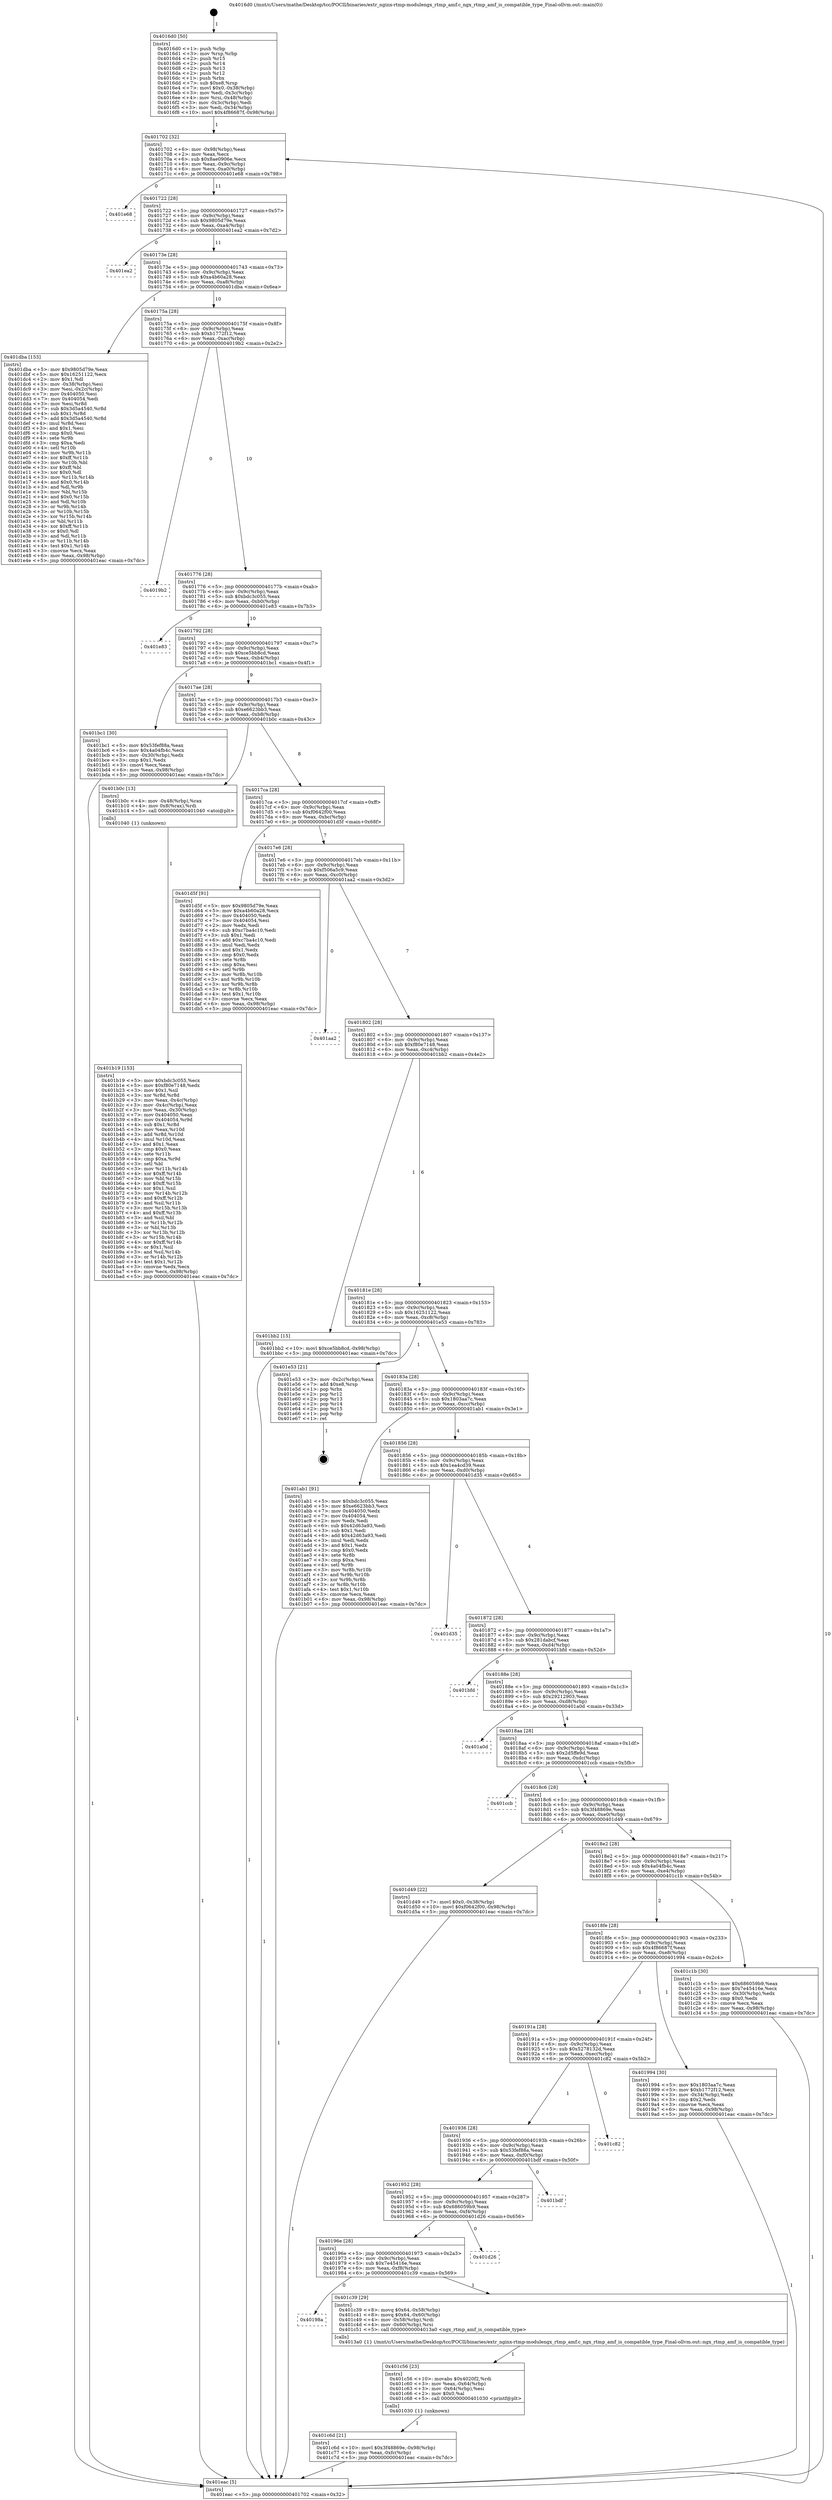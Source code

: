 digraph "0x4016d0" {
  label = "0x4016d0 (/mnt/c/Users/mathe/Desktop/tcc/POCII/binaries/extr_nginx-rtmp-modulengx_rtmp_amf.c_ngx_rtmp_amf_is_compatible_type_Final-ollvm.out::main(0))"
  labelloc = "t"
  node[shape=record]

  Entry [label="",width=0.3,height=0.3,shape=circle,fillcolor=black,style=filled]
  "0x401702" [label="{
     0x401702 [32]\l
     | [instrs]\l
     &nbsp;&nbsp;0x401702 \<+6\>: mov -0x98(%rbp),%eax\l
     &nbsp;&nbsp;0x401708 \<+2\>: mov %eax,%ecx\l
     &nbsp;&nbsp;0x40170a \<+6\>: sub $0x8ae0906e,%ecx\l
     &nbsp;&nbsp;0x401710 \<+6\>: mov %eax,-0x9c(%rbp)\l
     &nbsp;&nbsp;0x401716 \<+6\>: mov %ecx,-0xa0(%rbp)\l
     &nbsp;&nbsp;0x40171c \<+6\>: je 0000000000401e68 \<main+0x798\>\l
  }"]
  "0x401e68" [label="{
     0x401e68\l
  }", style=dashed]
  "0x401722" [label="{
     0x401722 [28]\l
     | [instrs]\l
     &nbsp;&nbsp;0x401722 \<+5\>: jmp 0000000000401727 \<main+0x57\>\l
     &nbsp;&nbsp;0x401727 \<+6\>: mov -0x9c(%rbp),%eax\l
     &nbsp;&nbsp;0x40172d \<+5\>: sub $0x9805d79e,%eax\l
     &nbsp;&nbsp;0x401732 \<+6\>: mov %eax,-0xa4(%rbp)\l
     &nbsp;&nbsp;0x401738 \<+6\>: je 0000000000401ea2 \<main+0x7d2\>\l
  }"]
  Exit [label="",width=0.3,height=0.3,shape=circle,fillcolor=black,style=filled,peripheries=2]
  "0x401ea2" [label="{
     0x401ea2\l
  }", style=dashed]
  "0x40173e" [label="{
     0x40173e [28]\l
     | [instrs]\l
     &nbsp;&nbsp;0x40173e \<+5\>: jmp 0000000000401743 \<main+0x73\>\l
     &nbsp;&nbsp;0x401743 \<+6\>: mov -0x9c(%rbp),%eax\l
     &nbsp;&nbsp;0x401749 \<+5\>: sub $0xa4b60a28,%eax\l
     &nbsp;&nbsp;0x40174e \<+6\>: mov %eax,-0xa8(%rbp)\l
     &nbsp;&nbsp;0x401754 \<+6\>: je 0000000000401dba \<main+0x6ea\>\l
  }"]
  "0x401c6d" [label="{
     0x401c6d [21]\l
     | [instrs]\l
     &nbsp;&nbsp;0x401c6d \<+10\>: movl $0x3f48869e,-0x98(%rbp)\l
     &nbsp;&nbsp;0x401c77 \<+6\>: mov %eax,-0xfc(%rbp)\l
     &nbsp;&nbsp;0x401c7d \<+5\>: jmp 0000000000401eac \<main+0x7dc\>\l
  }"]
  "0x401dba" [label="{
     0x401dba [153]\l
     | [instrs]\l
     &nbsp;&nbsp;0x401dba \<+5\>: mov $0x9805d79e,%eax\l
     &nbsp;&nbsp;0x401dbf \<+5\>: mov $0x16251122,%ecx\l
     &nbsp;&nbsp;0x401dc4 \<+2\>: mov $0x1,%dl\l
     &nbsp;&nbsp;0x401dc6 \<+3\>: mov -0x38(%rbp),%esi\l
     &nbsp;&nbsp;0x401dc9 \<+3\>: mov %esi,-0x2c(%rbp)\l
     &nbsp;&nbsp;0x401dcc \<+7\>: mov 0x404050,%esi\l
     &nbsp;&nbsp;0x401dd3 \<+7\>: mov 0x404054,%edi\l
     &nbsp;&nbsp;0x401dda \<+3\>: mov %esi,%r8d\l
     &nbsp;&nbsp;0x401ddd \<+7\>: sub $0x3d5a4540,%r8d\l
     &nbsp;&nbsp;0x401de4 \<+4\>: sub $0x1,%r8d\l
     &nbsp;&nbsp;0x401de8 \<+7\>: add $0x3d5a4540,%r8d\l
     &nbsp;&nbsp;0x401def \<+4\>: imul %r8d,%esi\l
     &nbsp;&nbsp;0x401df3 \<+3\>: and $0x1,%esi\l
     &nbsp;&nbsp;0x401df6 \<+3\>: cmp $0x0,%esi\l
     &nbsp;&nbsp;0x401df9 \<+4\>: sete %r9b\l
     &nbsp;&nbsp;0x401dfd \<+3\>: cmp $0xa,%edi\l
     &nbsp;&nbsp;0x401e00 \<+4\>: setl %r10b\l
     &nbsp;&nbsp;0x401e04 \<+3\>: mov %r9b,%r11b\l
     &nbsp;&nbsp;0x401e07 \<+4\>: xor $0xff,%r11b\l
     &nbsp;&nbsp;0x401e0b \<+3\>: mov %r10b,%bl\l
     &nbsp;&nbsp;0x401e0e \<+3\>: xor $0xff,%bl\l
     &nbsp;&nbsp;0x401e11 \<+3\>: xor $0x0,%dl\l
     &nbsp;&nbsp;0x401e14 \<+3\>: mov %r11b,%r14b\l
     &nbsp;&nbsp;0x401e17 \<+4\>: and $0x0,%r14b\l
     &nbsp;&nbsp;0x401e1b \<+3\>: and %dl,%r9b\l
     &nbsp;&nbsp;0x401e1e \<+3\>: mov %bl,%r15b\l
     &nbsp;&nbsp;0x401e21 \<+4\>: and $0x0,%r15b\l
     &nbsp;&nbsp;0x401e25 \<+3\>: and %dl,%r10b\l
     &nbsp;&nbsp;0x401e28 \<+3\>: or %r9b,%r14b\l
     &nbsp;&nbsp;0x401e2b \<+3\>: or %r10b,%r15b\l
     &nbsp;&nbsp;0x401e2e \<+3\>: xor %r15b,%r14b\l
     &nbsp;&nbsp;0x401e31 \<+3\>: or %bl,%r11b\l
     &nbsp;&nbsp;0x401e34 \<+4\>: xor $0xff,%r11b\l
     &nbsp;&nbsp;0x401e38 \<+3\>: or $0x0,%dl\l
     &nbsp;&nbsp;0x401e3b \<+3\>: and %dl,%r11b\l
     &nbsp;&nbsp;0x401e3e \<+3\>: or %r11b,%r14b\l
     &nbsp;&nbsp;0x401e41 \<+4\>: test $0x1,%r14b\l
     &nbsp;&nbsp;0x401e45 \<+3\>: cmovne %ecx,%eax\l
     &nbsp;&nbsp;0x401e48 \<+6\>: mov %eax,-0x98(%rbp)\l
     &nbsp;&nbsp;0x401e4e \<+5\>: jmp 0000000000401eac \<main+0x7dc\>\l
  }"]
  "0x40175a" [label="{
     0x40175a [28]\l
     | [instrs]\l
     &nbsp;&nbsp;0x40175a \<+5\>: jmp 000000000040175f \<main+0x8f\>\l
     &nbsp;&nbsp;0x40175f \<+6\>: mov -0x9c(%rbp),%eax\l
     &nbsp;&nbsp;0x401765 \<+5\>: sub $0xb1772f12,%eax\l
     &nbsp;&nbsp;0x40176a \<+6\>: mov %eax,-0xac(%rbp)\l
     &nbsp;&nbsp;0x401770 \<+6\>: je 00000000004019b2 \<main+0x2e2\>\l
  }"]
  "0x401c56" [label="{
     0x401c56 [23]\l
     | [instrs]\l
     &nbsp;&nbsp;0x401c56 \<+10\>: movabs $0x4020f2,%rdi\l
     &nbsp;&nbsp;0x401c60 \<+3\>: mov %eax,-0x64(%rbp)\l
     &nbsp;&nbsp;0x401c63 \<+3\>: mov -0x64(%rbp),%esi\l
     &nbsp;&nbsp;0x401c66 \<+2\>: mov $0x0,%al\l
     &nbsp;&nbsp;0x401c68 \<+5\>: call 0000000000401030 \<printf@plt\>\l
     | [calls]\l
     &nbsp;&nbsp;0x401030 \{1\} (unknown)\l
  }"]
  "0x4019b2" [label="{
     0x4019b2\l
  }", style=dashed]
  "0x401776" [label="{
     0x401776 [28]\l
     | [instrs]\l
     &nbsp;&nbsp;0x401776 \<+5\>: jmp 000000000040177b \<main+0xab\>\l
     &nbsp;&nbsp;0x40177b \<+6\>: mov -0x9c(%rbp),%eax\l
     &nbsp;&nbsp;0x401781 \<+5\>: sub $0xbdc3c055,%eax\l
     &nbsp;&nbsp;0x401786 \<+6\>: mov %eax,-0xb0(%rbp)\l
     &nbsp;&nbsp;0x40178c \<+6\>: je 0000000000401e83 \<main+0x7b3\>\l
  }"]
  "0x40198a" [label="{
     0x40198a\l
  }", style=dashed]
  "0x401e83" [label="{
     0x401e83\l
  }", style=dashed]
  "0x401792" [label="{
     0x401792 [28]\l
     | [instrs]\l
     &nbsp;&nbsp;0x401792 \<+5\>: jmp 0000000000401797 \<main+0xc7\>\l
     &nbsp;&nbsp;0x401797 \<+6\>: mov -0x9c(%rbp),%eax\l
     &nbsp;&nbsp;0x40179d \<+5\>: sub $0xce5bb8cd,%eax\l
     &nbsp;&nbsp;0x4017a2 \<+6\>: mov %eax,-0xb4(%rbp)\l
     &nbsp;&nbsp;0x4017a8 \<+6\>: je 0000000000401bc1 \<main+0x4f1\>\l
  }"]
  "0x401c39" [label="{
     0x401c39 [29]\l
     | [instrs]\l
     &nbsp;&nbsp;0x401c39 \<+8\>: movq $0x64,-0x58(%rbp)\l
     &nbsp;&nbsp;0x401c41 \<+8\>: movq $0x64,-0x60(%rbp)\l
     &nbsp;&nbsp;0x401c49 \<+4\>: mov -0x58(%rbp),%rdi\l
     &nbsp;&nbsp;0x401c4d \<+4\>: mov -0x60(%rbp),%rsi\l
     &nbsp;&nbsp;0x401c51 \<+5\>: call 00000000004013a0 \<ngx_rtmp_amf_is_compatible_type\>\l
     | [calls]\l
     &nbsp;&nbsp;0x4013a0 \{1\} (/mnt/c/Users/mathe/Desktop/tcc/POCII/binaries/extr_nginx-rtmp-modulengx_rtmp_amf.c_ngx_rtmp_amf_is_compatible_type_Final-ollvm.out::ngx_rtmp_amf_is_compatible_type)\l
  }"]
  "0x401bc1" [label="{
     0x401bc1 [30]\l
     | [instrs]\l
     &nbsp;&nbsp;0x401bc1 \<+5\>: mov $0x53fef88a,%eax\l
     &nbsp;&nbsp;0x401bc6 \<+5\>: mov $0x4a04fb4c,%ecx\l
     &nbsp;&nbsp;0x401bcb \<+3\>: mov -0x30(%rbp),%edx\l
     &nbsp;&nbsp;0x401bce \<+3\>: cmp $0x1,%edx\l
     &nbsp;&nbsp;0x401bd1 \<+3\>: cmovl %ecx,%eax\l
     &nbsp;&nbsp;0x401bd4 \<+6\>: mov %eax,-0x98(%rbp)\l
     &nbsp;&nbsp;0x401bda \<+5\>: jmp 0000000000401eac \<main+0x7dc\>\l
  }"]
  "0x4017ae" [label="{
     0x4017ae [28]\l
     | [instrs]\l
     &nbsp;&nbsp;0x4017ae \<+5\>: jmp 00000000004017b3 \<main+0xe3\>\l
     &nbsp;&nbsp;0x4017b3 \<+6\>: mov -0x9c(%rbp),%eax\l
     &nbsp;&nbsp;0x4017b9 \<+5\>: sub $0xe6623bb3,%eax\l
     &nbsp;&nbsp;0x4017be \<+6\>: mov %eax,-0xb8(%rbp)\l
     &nbsp;&nbsp;0x4017c4 \<+6\>: je 0000000000401b0c \<main+0x43c\>\l
  }"]
  "0x40196e" [label="{
     0x40196e [28]\l
     | [instrs]\l
     &nbsp;&nbsp;0x40196e \<+5\>: jmp 0000000000401973 \<main+0x2a3\>\l
     &nbsp;&nbsp;0x401973 \<+6\>: mov -0x9c(%rbp),%eax\l
     &nbsp;&nbsp;0x401979 \<+5\>: sub $0x7e45416e,%eax\l
     &nbsp;&nbsp;0x40197e \<+6\>: mov %eax,-0xf8(%rbp)\l
     &nbsp;&nbsp;0x401984 \<+6\>: je 0000000000401c39 \<main+0x569\>\l
  }"]
  "0x401b0c" [label="{
     0x401b0c [13]\l
     | [instrs]\l
     &nbsp;&nbsp;0x401b0c \<+4\>: mov -0x48(%rbp),%rax\l
     &nbsp;&nbsp;0x401b10 \<+4\>: mov 0x8(%rax),%rdi\l
     &nbsp;&nbsp;0x401b14 \<+5\>: call 0000000000401040 \<atoi@plt\>\l
     | [calls]\l
     &nbsp;&nbsp;0x401040 \{1\} (unknown)\l
  }"]
  "0x4017ca" [label="{
     0x4017ca [28]\l
     | [instrs]\l
     &nbsp;&nbsp;0x4017ca \<+5\>: jmp 00000000004017cf \<main+0xff\>\l
     &nbsp;&nbsp;0x4017cf \<+6\>: mov -0x9c(%rbp),%eax\l
     &nbsp;&nbsp;0x4017d5 \<+5\>: sub $0xf0642f00,%eax\l
     &nbsp;&nbsp;0x4017da \<+6\>: mov %eax,-0xbc(%rbp)\l
     &nbsp;&nbsp;0x4017e0 \<+6\>: je 0000000000401d5f \<main+0x68f\>\l
  }"]
  "0x401d26" [label="{
     0x401d26\l
  }", style=dashed]
  "0x401d5f" [label="{
     0x401d5f [91]\l
     | [instrs]\l
     &nbsp;&nbsp;0x401d5f \<+5\>: mov $0x9805d79e,%eax\l
     &nbsp;&nbsp;0x401d64 \<+5\>: mov $0xa4b60a28,%ecx\l
     &nbsp;&nbsp;0x401d69 \<+7\>: mov 0x404050,%edx\l
     &nbsp;&nbsp;0x401d70 \<+7\>: mov 0x404054,%esi\l
     &nbsp;&nbsp;0x401d77 \<+2\>: mov %edx,%edi\l
     &nbsp;&nbsp;0x401d79 \<+6\>: sub $0xc7ba4c10,%edi\l
     &nbsp;&nbsp;0x401d7f \<+3\>: sub $0x1,%edi\l
     &nbsp;&nbsp;0x401d82 \<+6\>: add $0xc7ba4c10,%edi\l
     &nbsp;&nbsp;0x401d88 \<+3\>: imul %edi,%edx\l
     &nbsp;&nbsp;0x401d8b \<+3\>: and $0x1,%edx\l
     &nbsp;&nbsp;0x401d8e \<+3\>: cmp $0x0,%edx\l
     &nbsp;&nbsp;0x401d91 \<+4\>: sete %r8b\l
     &nbsp;&nbsp;0x401d95 \<+3\>: cmp $0xa,%esi\l
     &nbsp;&nbsp;0x401d98 \<+4\>: setl %r9b\l
     &nbsp;&nbsp;0x401d9c \<+3\>: mov %r8b,%r10b\l
     &nbsp;&nbsp;0x401d9f \<+3\>: and %r9b,%r10b\l
     &nbsp;&nbsp;0x401da2 \<+3\>: xor %r9b,%r8b\l
     &nbsp;&nbsp;0x401da5 \<+3\>: or %r8b,%r10b\l
     &nbsp;&nbsp;0x401da8 \<+4\>: test $0x1,%r10b\l
     &nbsp;&nbsp;0x401dac \<+3\>: cmovne %ecx,%eax\l
     &nbsp;&nbsp;0x401daf \<+6\>: mov %eax,-0x98(%rbp)\l
     &nbsp;&nbsp;0x401db5 \<+5\>: jmp 0000000000401eac \<main+0x7dc\>\l
  }"]
  "0x4017e6" [label="{
     0x4017e6 [28]\l
     | [instrs]\l
     &nbsp;&nbsp;0x4017e6 \<+5\>: jmp 00000000004017eb \<main+0x11b\>\l
     &nbsp;&nbsp;0x4017eb \<+6\>: mov -0x9c(%rbp),%eax\l
     &nbsp;&nbsp;0x4017f1 \<+5\>: sub $0xf506a5c9,%eax\l
     &nbsp;&nbsp;0x4017f6 \<+6\>: mov %eax,-0xc0(%rbp)\l
     &nbsp;&nbsp;0x4017fc \<+6\>: je 0000000000401aa2 \<main+0x3d2\>\l
  }"]
  "0x401952" [label="{
     0x401952 [28]\l
     | [instrs]\l
     &nbsp;&nbsp;0x401952 \<+5\>: jmp 0000000000401957 \<main+0x287\>\l
     &nbsp;&nbsp;0x401957 \<+6\>: mov -0x9c(%rbp),%eax\l
     &nbsp;&nbsp;0x40195d \<+5\>: sub $0x686059b9,%eax\l
     &nbsp;&nbsp;0x401962 \<+6\>: mov %eax,-0xf4(%rbp)\l
     &nbsp;&nbsp;0x401968 \<+6\>: je 0000000000401d26 \<main+0x656\>\l
  }"]
  "0x401aa2" [label="{
     0x401aa2\l
  }", style=dashed]
  "0x401802" [label="{
     0x401802 [28]\l
     | [instrs]\l
     &nbsp;&nbsp;0x401802 \<+5\>: jmp 0000000000401807 \<main+0x137\>\l
     &nbsp;&nbsp;0x401807 \<+6\>: mov -0x9c(%rbp),%eax\l
     &nbsp;&nbsp;0x40180d \<+5\>: sub $0xf80e7148,%eax\l
     &nbsp;&nbsp;0x401812 \<+6\>: mov %eax,-0xc4(%rbp)\l
     &nbsp;&nbsp;0x401818 \<+6\>: je 0000000000401bb2 \<main+0x4e2\>\l
  }"]
  "0x401bdf" [label="{
     0x401bdf\l
  }", style=dashed]
  "0x401bb2" [label="{
     0x401bb2 [15]\l
     | [instrs]\l
     &nbsp;&nbsp;0x401bb2 \<+10\>: movl $0xce5bb8cd,-0x98(%rbp)\l
     &nbsp;&nbsp;0x401bbc \<+5\>: jmp 0000000000401eac \<main+0x7dc\>\l
  }"]
  "0x40181e" [label="{
     0x40181e [28]\l
     | [instrs]\l
     &nbsp;&nbsp;0x40181e \<+5\>: jmp 0000000000401823 \<main+0x153\>\l
     &nbsp;&nbsp;0x401823 \<+6\>: mov -0x9c(%rbp),%eax\l
     &nbsp;&nbsp;0x401829 \<+5\>: sub $0x16251122,%eax\l
     &nbsp;&nbsp;0x40182e \<+6\>: mov %eax,-0xc8(%rbp)\l
     &nbsp;&nbsp;0x401834 \<+6\>: je 0000000000401e53 \<main+0x783\>\l
  }"]
  "0x401936" [label="{
     0x401936 [28]\l
     | [instrs]\l
     &nbsp;&nbsp;0x401936 \<+5\>: jmp 000000000040193b \<main+0x26b\>\l
     &nbsp;&nbsp;0x40193b \<+6\>: mov -0x9c(%rbp),%eax\l
     &nbsp;&nbsp;0x401941 \<+5\>: sub $0x53fef88a,%eax\l
     &nbsp;&nbsp;0x401946 \<+6\>: mov %eax,-0xf0(%rbp)\l
     &nbsp;&nbsp;0x40194c \<+6\>: je 0000000000401bdf \<main+0x50f\>\l
  }"]
  "0x401e53" [label="{
     0x401e53 [21]\l
     | [instrs]\l
     &nbsp;&nbsp;0x401e53 \<+3\>: mov -0x2c(%rbp),%eax\l
     &nbsp;&nbsp;0x401e56 \<+7\>: add $0xe8,%rsp\l
     &nbsp;&nbsp;0x401e5d \<+1\>: pop %rbx\l
     &nbsp;&nbsp;0x401e5e \<+2\>: pop %r12\l
     &nbsp;&nbsp;0x401e60 \<+2\>: pop %r13\l
     &nbsp;&nbsp;0x401e62 \<+2\>: pop %r14\l
     &nbsp;&nbsp;0x401e64 \<+2\>: pop %r15\l
     &nbsp;&nbsp;0x401e66 \<+1\>: pop %rbp\l
     &nbsp;&nbsp;0x401e67 \<+1\>: ret\l
  }"]
  "0x40183a" [label="{
     0x40183a [28]\l
     | [instrs]\l
     &nbsp;&nbsp;0x40183a \<+5\>: jmp 000000000040183f \<main+0x16f\>\l
     &nbsp;&nbsp;0x40183f \<+6\>: mov -0x9c(%rbp),%eax\l
     &nbsp;&nbsp;0x401845 \<+5\>: sub $0x1803aa7c,%eax\l
     &nbsp;&nbsp;0x40184a \<+6\>: mov %eax,-0xcc(%rbp)\l
     &nbsp;&nbsp;0x401850 \<+6\>: je 0000000000401ab1 \<main+0x3e1\>\l
  }"]
  "0x401c82" [label="{
     0x401c82\l
  }", style=dashed]
  "0x401ab1" [label="{
     0x401ab1 [91]\l
     | [instrs]\l
     &nbsp;&nbsp;0x401ab1 \<+5\>: mov $0xbdc3c055,%eax\l
     &nbsp;&nbsp;0x401ab6 \<+5\>: mov $0xe6623bb3,%ecx\l
     &nbsp;&nbsp;0x401abb \<+7\>: mov 0x404050,%edx\l
     &nbsp;&nbsp;0x401ac2 \<+7\>: mov 0x404054,%esi\l
     &nbsp;&nbsp;0x401ac9 \<+2\>: mov %edx,%edi\l
     &nbsp;&nbsp;0x401acb \<+6\>: sub $0x42d63a93,%edi\l
     &nbsp;&nbsp;0x401ad1 \<+3\>: sub $0x1,%edi\l
     &nbsp;&nbsp;0x401ad4 \<+6\>: add $0x42d63a93,%edi\l
     &nbsp;&nbsp;0x401ada \<+3\>: imul %edi,%edx\l
     &nbsp;&nbsp;0x401add \<+3\>: and $0x1,%edx\l
     &nbsp;&nbsp;0x401ae0 \<+3\>: cmp $0x0,%edx\l
     &nbsp;&nbsp;0x401ae3 \<+4\>: sete %r8b\l
     &nbsp;&nbsp;0x401ae7 \<+3\>: cmp $0xa,%esi\l
     &nbsp;&nbsp;0x401aea \<+4\>: setl %r9b\l
     &nbsp;&nbsp;0x401aee \<+3\>: mov %r8b,%r10b\l
     &nbsp;&nbsp;0x401af1 \<+3\>: and %r9b,%r10b\l
     &nbsp;&nbsp;0x401af4 \<+3\>: xor %r9b,%r8b\l
     &nbsp;&nbsp;0x401af7 \<+3\>: or %r8b,%r10b\l
     &nbsp;&nbsp;0x401afa \<+4\>: test $0x1,%r10b\l
     &nbsp;&nbsp;0x401afe \<+3\>: cmovne %ecx,%eax\l
     &nbsp;&nbsp;0x401b01 \<+6\>: mov %eax,-0x98(%rbp)\l
     &nbsp;&nbsp;0x401b07 \<+5\>: jmp 0000000000401eac \<main+0x7dc\>\l
  }"]
  "0x401856" [label="{
     0x401856 [28]\l
     | [instrs]\l
     &nbsp;&nbsp;0x401856 \<+5\>: jmp 000000000040185b \<main+0x18b\>\l
     &nbsp;&nbsp;0x40185b \<+6\>: mov -0x9c(%rbp),%eax\l
     &nbsp;&nbsp;0x401861 \<+5\>: sub $0x1ea4cd39,%eax\l
     &nbsp;&nbsp;0x401866 \<+6\>: mov %eax,-0xd0(%rbp)\l
     &nbsp;&nbsp;0x40186c \<+6\>: je 0000000000401d35 \<main+0x665\>\l
  }"]
  "0x401b19" [label="{
     0x401b19 [153]\l
     | [instrs]\l
     &nbsp;&nbsp;0x401b19 \<+5\>: mov $0xbdc3c055,%ecx\l
     &nbsp;&nbsp;0x401b1e \<+5\>: mov $0xf80e7148,%edx\l
     &nbsp;&nbsp;0x401b23 \<+3\>: mov $0x1,%sil\l
     &nbsp;&nbsp;0x401b26 \<+3\>: xor %r8d,%r8d\l
     &nbsp;&nbsp;0x401b29 \<+3\>: mov %eax,-0x4c(%rbp)\l
     &nbsp;&nbsp;0x401b2c \<+3\>: mov -0x4c(%rbp),%eax\l
     &nbsp;&nbsp;0x401b2f \<+3\>: mov %eax,-0x30(%rbp)\l
     &nbsp;&nbsp;0x401b32 \<+7\>: mov 0x404050,%eax\l
     &nbsp;&nbsp;0x401b39 \<+8\>: mov 0x404054,%r9d\l
     &nbsp;&nbsp;0x401b41 \<+4\>: sub $0x1,%r8d\l
     &nbsp;&nbsp;0x401b45 \<+3\>: mov %eax,%r10d\l
     &nbsp;&nbsp;0x401b48 \<+3\>: add %r8d,%r10d\l
     &nbsp;&nbsp;0x401b4b \<+4\>: imul %r10d,%eax\l
     &nbsp;&nbsp;0x401b4f \<+3\>: and $0x1,%eax\l
     &nbsp;&nbsp;0x401b52 \<+3\>: cmp $0x0,%eax\l
     &nbsp;&nbsp;0x401b55 \<+4\>: sete %r11b\l
     &nbsp;&nbsp;0x401b59 \<+4\>: cmp $0xa,%r9d\l
     &nbsp;&nbsp;0x401b5d \<+3\>: setl %bl\l
     &nbsp;&nbsp;0x401b60 \<+3\>: mov %r11b,%r14b\l
     &nbsp;&nbsp;0x401b63 \<+4\>: xor $0xff,%r14b\l
     &nbsp;&nbsp;0x401b67 \<+3\>: mov %bl,%r15b\l
     &nbsp;&nbsp;0x401b6a \<+4\>: xor $0xff,%r15b\l
     &nbsp;&nbsp;0x401b6e \<+4\>: xor $0x1,%sil\l
     &nbsp;&nbsp;0x401b72 \<+3\>: mov %r14b,%r12b\l
     &nbsp;&nbsp;0x401b75 \<+4\>: and $0xff,%r12b\l
     &nbsp;&nbsp;0x401b79 \<+3\>: and %sil,%r11b\l
     &nbsp;&nbsp;0x401b7c \<+3\>: mov %r15b,%r13b\l
     &nbsp;&nbsp;0x401b7f \<+4\>: and $0xff,%r13b\l
     &nbsp;&nbsp;0x401b83 \<+3\>: and %sil,%bl\l
     &nbsp;&nbsp;0x401b86 \<+3\>: or %r11b,%r12b\l
     &nbsp;&nbsp;0x401b89 \<+3\>: or %bl,%r13b\l
     &nbsp;&nbsp;0x401b8c \<+3\>: xor %r13b,%r12b\l
     &nbsp;&nbsp;0x401b8f \<+3\>: or %r15b,%r14b\l
     &nbsp;&nbsp;0x401b92 \<+4\>: xor $0xff,%r14b\l
     &nbsp;&nbsp;0x401b96 \<+4\>: or $0x1,%sil\l
     &nbsp;&nbsp;0x401b9a \<+3\>: and %sil,%r14b\l
     &nbsp;&nbsp;0x401b9d \<+3\>: or %r14b,%r12b\l
     &nbsp;&nbsp;0x401ba0 \<+4\>: test $0x1,%r12b\l
     &nbsp;&nbsp;0x401ba4 \<+3\>: cmovne %edx,%ecx\l
     &nbsp;&nbsp;0x401ba7 \<+6\>: mov %ecx,-0x98(%rbp)\l
     &nbsp;&nbsp;0x401bad \<+5\>: jmp 0000000000401eac \<main+0x7dc\>\l
  }"]
  "0x401d35" [label="{
     0x401d35\l
  }", style=dashed]
  "0x401872" [label="{
     0x401872 [28]\l
     | [instrs]\l
     &nbsp;&nbsp;0x401872 \<+5\>: jmp 0000000000401877 \<main+0x1a7\>\l
     &nbsp;&nbsp;0x401877 \<+6\>: mov -0x9c(%rbp),%eax\l
     &nbsp;&nbsp;0x40187d \<+5\>: sub $0x281dabcf,%eax\l
     &nbsp;&nbsp;0x401882 \<+6\>: mov %eax,-0xd4(%rbp)\l
     &nbsp;&nbsp;0x401888 \<+6\>: je 0000000000401bfd \<main+0x52d\>\l
  }"]
  "0x4016d0" [label="{
     0x4016d0 [50]\l
     | [instrs]\l
     &nbsp;&nbsp;0x4016d0 \<+1\>: push %rbp\l
     &nbsp;&nbsp;0x4016d1 \<+3\>: mov %rsp,%rbp\l
     &nbsp;&nbsp;0x4016d4 \<+2\>: push %r15\l
     &nbsp;&nbsp;0x4016d6 \<+2\>: push %r14\l
     &nbsp;&nbsp;0x4016d8 \<+2\>: push %r13\l
     &nbsp;&nbsp;0x4016da \<+2\>: push %r12\l
     &nbsp;&nbsp;0x4016dc \<+1\>: push %rbx\l
     &nbsp;&nbsp;0x4016dd \<+7\>: sub $0xe8,%rsp\l
     &nbsp;&nbsp;0x4016e4 \<+7\>: movl $0x0,-0x38(%rbp)\l
     &nbsp;&nbsp;0x4016eb \<+3\>: mov %edi,-0x3c(%rbp)\l
     &nbsp;&nbsp;0x4016ee \<+4\>: mov %rsi,-0x48(%rbp)\l
     &nbsp;&nbsp;0x4016f2 \<+3\>: mov -0x3c(%rbp),%edi\l
     &nbsp;&nbsp;0x4016f5 \<+3\>: mov %edi,-0x34(%rbp)\l
     &nbsp;&nbsp;0x4016f8 \<+10\>: movl $0x4f86687f,-0x98(%rbp)\l
  }"]
  "0x401bfd" [label="{
     0x401bfd\l
  }", style=dashed]
  "0x40188e" [label="{
     0x40188e [28]\l
     | [instrs]\l
     &nbsp;&nbsp;0x40188e \<+5\>: jmp 0000000000401893 \<main+0x1c3\>\l
     &nbsp;&nbsp;0x401893 \<+6\>: mov -0x9c(%rbp),%eax\l
     &nbsp;&nbsp;0x401899 \<+5\>: sub $0x29212903,%eax\l
     &nbsp;&nbsp;0x40189e \<+6\>: mov %eax,-0xd8(%rbp)\l
     &nbsp;&nbsp;0x4018a4 \<+6\>: je 0000000000401a0d \<main+0x33d\>\l
  }"]
  "0x401eac" [label="{
     0x401eac [5]\l
     | [instrs]\l
     &nbsp;&nbsp;0x401eac \<+5\>: jmp 0000000000401702 \<main+0x32\>\l
  }"]
  "0x401a0d" [label="{
     0x401a0d\l
  }", style=dashed]
  "0x4018aa" [label="{
     0x4018aa [28]\l
     | [instrs]\l
     &nbsp;&nbsp;0x4018aa \<+5\>: jmp 00000000004018af \<main+0x1df\>\l
     &nbsp;&nbsp;0x4018af \<+6\>: mov -0x9c(%rbp),%eax\l
     &nbsp;&nbsp;0x4018b5 \<+5\>: sub $0x2d5ffe9d,%eax\l
     &nbsp;&nbsp;0x4018ba \<+6\>: mov %eax,-0xdc(%rbp)\l
     &nbsp;&nbsp;0x4018c0 \<+6\>: je 0000000000401ccb \<main+0x5fb\>\l
  }"]
  "0x40191a" [label="{
     0x40191a [28]\l
     | [instrs]\l
     &nbsp;&nbsp;0x40191a \<+5\>: jmp 000000000040191f \<main+0x24f\>\l
     &nbsp;&nbsp;0x40191f \<+6\>: mov -0x9c(%rbp),%eax\l
     &nbsp;&nbsp;0x401925 \<+5\>: sub $0x5278132d,%eax\l
     &nbsp;&nbsp;0x40192a \<+6\>: mov %eax,-0xec(%rbp)\l
     &nbsp;&nbsp;0x401930 \<+6\>: je 0000000000401c82 \<main+0x5b2\>\l
  }"]
  "0x401ccb" [label="{
     0x401ccb\l
  }", style=dashed]
  "0x4018c6" [label="{
     0x4018c6 [28]\l
     | [instrs]\l
     &nbsp;&nbsp;0x4018c6 \<+5\>: jmp 00000000004018cb \<main+0x1fb\>\l
     &nbsp;&nbsp;0x4018cb \<+6\>: mov -0x9c(%rbp),%eax\l
     &nbsp;&nbsp;0x4018d1 \<+5\>: sub $0x3f48869e,%eax\l
     &nbsp;&nbsp;0x4018d6 \<+6\>: mov %eax,-0xe0(%rbp)\l
     &nbsp;&nbsp;0x4018dc \<+6\>: je 0000000000401d49 \<main+0x679\>\l
  }"]
  "0x401994" [label="{
     0x401994 [30]\l
     | [instrs]\l
     &nbsp;&nbsp;0x401994 \<+5\>: mov $0x1803aa7c,%eax\l
     &nbsp;&nbsp;0x401999 \<+5\>: mov $0xb1772f12,%ecx\l
     &nbsp;&nbsp;0x40199e \<+3\>: mov -0x34(%rbp),%edx\l
     &nbsp;&nbsp;0x4019a1 \<+3\>: cmp $0x2,%edx\l
     &nbsp;&nbsp;0x4019a4 \<+3\>: cmovne %ecx,%eax\l
     &nbsp;&nbsp;0x4019a7 \<+6\>: mov %eax,-0x98(%rbp)\l
     &nbsp;&nbsp;0x4019ad \<+5\>: jmp 0000000000401eac \<main+0x7dc\>\l
  }"]
  "0x401d49" [label="{
     0x401d49 [22]\l
     | [instrs]\l
     &nbsp;&nbsp;0x401d49 \<+7\>: movl $0x0,-0x38(%rbp)\l
     &nbsp;&nbsp;0x401d50 \<+10\>: movl $0xf0642f00,-0x98(%rbp)\l
     &nbsp;&nbsp;0x401d5a \<+5\>: jmp 0000000000401eac \<main+0x7dc\>\l
  }"]
  "0x4018e2" [label="{
     0x4018e2 [28]\l
     | [instrs]\l
     &nbsp;&nbsp;0x4018e2 \<+5\>: jmp 00000000004018e7 \<main+0x217\>\l
     &nbsp;&nbsp;0x4018e7 \<+6\>: mov -0x9c(%rbp),%eax\l
     &nbsp;&nbsp;0x4018ed \<+5\>: sub $0x4a04fb4c,%eax\l
     &nbsp;&nbsp;0x4018f2 \<+6\>: mov %eax,-0xe4(%rbp)\l
     &nbsp;&nbsp;0x4018f8 \<+6\>: je 0000000000401c1b \<main+0x54b\>\l
  }"]
  "0x4018fe" [label="{
     0x4018fe [28]\l
     | [instrs]\l
     &nbsp;&nbsp;0x4018fe \<+5\>: jmp 0000000000401903 \<main+0x233\>\l
     &nbsp;&nbsp;0x401903 \<+6\>: mov -0x9c(%rbp),%eax\l
     &nbsp;&nbsp;0x401909 \<+5\>: sub $0x4f86687f,%eax\l
     &nbsp;&nbsp;0x40190e \<+6\>: mov %eax,-0xe8(%rbp)\l
     &nbsp;&nbsp;0x401914 \<+6\>: je 0000000000401994 \<main+0x2c4\>\l
  }"]
  "0x401c1b" [label="{
     0x401c1b [30]\l
     | [instrs]\l
     &nbsp;&nbsp;0x401c1b \<+5\>: mov $0x686059b9,%eax\l
     &nbsp;&nbsp;0x401c20 \<+5\>: mov $0x7e45416e,%ecx\l
     &nbsp;&nbsp;0x401c25 \<+3\>: mov -0x30(%rbp),%edx\l
     &nbsp;&nbsp;0x401c28 \<+3\>: cmp $0x0,%edx\l
     &nbsp;&nbsp;0x401c2b \<+3\>: cmove %ecx,%eax\l
     &nbsp;&nbsp;0x401c2e \<+6\>: mov %eax,-0x98(%rbp)\l
     &nbsp;&nbsp;0x401c34 \<+5\>: jmp 0000000000401eac \<main+0x7dc\>\l
  }"]
  Entry -> "0x4016d0" [label=" 1"]
  "0x401702" -> "0x401e68" [label=" 0"]
  "0x401702" -> "0x401722" [label=" 11"]
  "0x401e53" -> Exit [label=" 1"]
  "0x401722" -> "0x401ea2" [label=" 0"]
  "0x401722" -> "0x40173e" [label=" 11"]
  "0x401dba" -> "0x401eac" [label=" 1"]
  "0x40173e" -> "0x401dba" [label=" 1"]
  "0x40173e" -> "0x40175a" [label=" 10"]
  "0x401d5f" -> "0x401eac" [label=" 1"]
  "0x40175a" -> "0x4019b2" [label=" 0"]
  "0x40175a" -> "0x401776" [label=" 10"]
  "0x401d49" -> "0x401eac" [label=" 1"]
  "0x401776" -> "0x401e83" [label=" 0"]
  "0x401776" -> "0x401792" [label=" 10"]
  "0x401c6d" -> "0x401eac" [label=" 1"]
  "0x401792" -> "0x401bc1" [label=" 1"]
  "0x401792" -> "0x4017ae" [label=" 9"]
  "0x401c56" -> "0x401c6d" [label=" 1"]
  "0x4017ae" -> "0x401b0c" [label=" 1"]
  "0x4017ae" -> "0x4017ca" [label=" 8"]
  "0x40196e" -> "0x40198a" [label=" 0"]
  "0x4017ca" -> "0x401d5f" [label=" 1"]
  "0x4017ca" -> "0x4017e6" [label=" 7"]
  "0x40196e" -> "0x401c39" [label=" 1"]
  "0x4017e6" -> "0x401aa2" [label=" 0"]
  "0x4017e6" -> "0x401802" [label=" 7"]
  "0x401952" -> "0x40196e" [label=" 1"]
  "0x401802" -> "0x401bb2" [label=" 1"]
  "0x401802" -> "0x40181e" [label=" 6"]
  "0x401952" -> "0x401d26" [label=" 0"]
  "0x40181e" -> "0x401e53" [label=" 1"]
  "0x40181e" -> "0x40183a" [label=" 5"]
  "0x401936" -> "0x401952" [label=" 1"]
  "0x40183a" -> "0x401ab1" [label=" 1"]
  "0x40183a" -> "0x401856" [label=" 4"]
  "0x401936" -> "0x401bdf" [label=" 0"]
  "0x401856" -> "0x401d35" [label=" 0"]
  "0x401856" -> "0x401872" [label=" 4"]
  "0x40191a" -> "0x401936" [label=" 1"]
  "0x401872" -> "0x401bfd" [label=" 0"]
  "0x401872" -> "0x40188e" [label=" 4"]
  "0x40191a" -> "0x401c82" [label=" 0"]
  "0x40188e" -> "0x401a0d" [label=" 0"]
  "0x40188e" -> "0x4018aa" [label=" 4"]
  "0x401c39" -> "0x401c56" [label=" 1"]
  "0x4018aa" -> "0x401ccb" [label=" 0"]
  "0x4018aa" -> "0x4018c6" [label=" 4"]
  "0x401c1b" -> "0x401eac" [label=" 1"]
  "0x4018c6" -> "0x401d49" [label=" 1"]
  "0x4018c6" -> "0x4018e2" [label=" 3"]
  "0x401bc1" -> "0x401eac" [label=" 1"]
  "0x4018e2" -> "0x401c1b" [label=" 1"]
  "0x4018e2" -> "0x4018fe" [label=" 2"]
  "0x401bb2" -> "0x401eac" [label=" 1"]
  "0x4018fe" -> "0x401994" [label=" 1"]
  "0x4018fe" -> "0x40191a" [label=" 1"]
  "0x401994" -> "0x401eac" [label=" 1"]
  "0x4016d0" -> "0x401702" [label=" 1"]
  "0x401eac" -> "0x401702" [label=" 10"]
  "0x401ab1" -> "0x401eac" [label=" 1"]
  "0x401b0c" -> "0x401b19" [label=" 1"]
  "0x401b19" -> "0x401eac" [label=" 1"]
}
